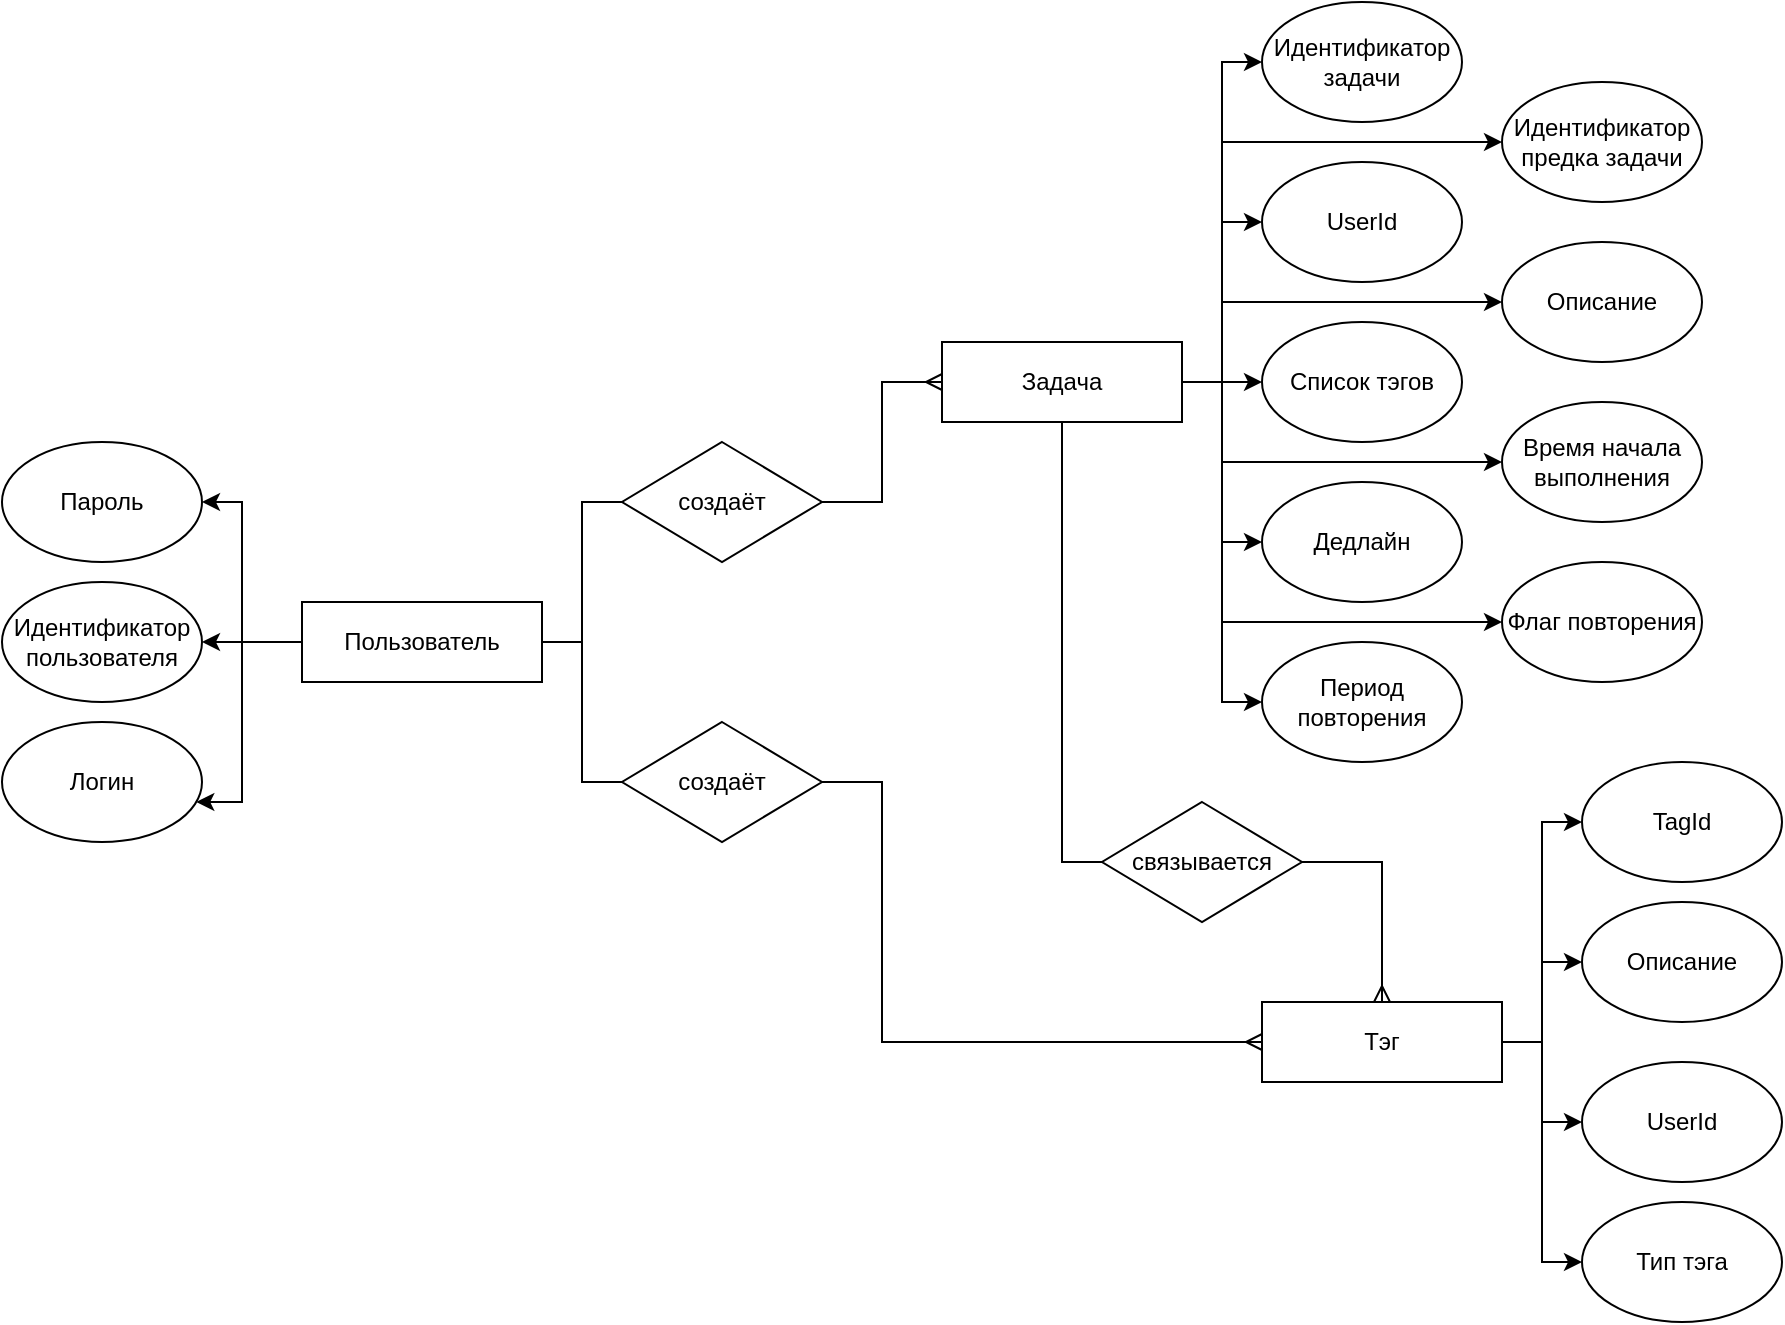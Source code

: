 <mxfile version="14.9.6" type="device" pages="2"><diagram id="xcSLngMkKcxO-a2qmwZr" name="ER diagram"><mxGraphModel dx="1038" dy="607" grid="1" gridSize="10" guides="1" tooltips="1" connect="1" arrows="1" fold="1" page="1" pageScale="1" pageWidth="2000" pageHeight="7500" math="0" shadow="0"><root><mxCell id="0"/><mxCell id="1" parent="0"/><mxCell id="JMcVXsRczpUm816xJm8P-10" style="edgeStyle=orthogonalEdgeStyle;rounded=0;orthogonalLoop=1;jettySize=auto;html=1;endArrow=classic;endFill=1;" parent="1" source="JMcVXsRczpUm816xJm8P-6" target="JMcVXsRczpUm816xJm8P-8" edge="1"><mxGeometry relative="1" as="geometry"><Array as="points"><mxPoint x="170" y="340"/><mxPoint x="170" y="270"/></Array></mxGeometry></mxCell><mxCell id="JMcVXsRczpUm816xJm8P-11" style="edgeStyle=orthogonalEdgeStyle;rounded=0;orthogonalLoop=1;jettySize=auto;html=1;endArrow=classic;endFill=1;" parent="1" source="JMcVXsRczpUm816xJm8P-6" target="JMcVXsRczpUm816xJm8P-7" edge="1"><mxGeometry relative="1" as="geometry"><Array as="points"><mxPoint x="170" y="340"/><mxPoint x="170" y="420"/></Array></mxGeometry></mxCell><mxCell id="JMcVXsRczpUm816xJm8P-12" style="edgeStyle=orthogonalEdgeStyle;rounded=0;orthogonalLoop=1;jettySize=auto;html=1;endArrow=classic;endFill=1;" parent="1" source="JMcVXsRczpUm816xJm8P-6" target="JMcVXsRczpUm816xJm8P-9" edge="1"><mxGeometry relative="1" as="geometry"/></mxCell><mxCell id="JMcVXsRczpUm816xJm8P-84" style="edgeStyle=orthogonalEdgeStyle;rounded=0;orthogonalLoop=1;jettySize=auto;html=1;entryX=0;entryY=0.5;entryDx=0;entryDy=0;endArrow=none;endFill=0;" parent="1" source="JMcVXsRczpUm816xJm8P-6" target="JMcVXsRczpUm816xJm8P-82" edge="1"><mxGeometry relative="1" as="geometry"/></mxCell><mxCell id="JMcVXsRczpUm816xJm8P-85" style="edgeStyle=orthogonalEdgeStyle;rounded=0;orthogonalLoop=1;jettySize=auto;html=1;entryX=0;entryY=0.5;entryDx=0;entryDy=0;endArrow=none;endFill=0;" parent="1" source="JMcVXsRczpUm816xJm8P-6" target="JMcVXsRczpUm816xJm8P-83" edge="1"><mxGeometry relative="1" as="geometry"/></mxCell><mxCell id="JMcVXsRczpUm816xJm8P-6" value="Пользователь" style="rounded=0;whiteSpace=wrap;html=1;" parent="1" vertex="1"><mxGeometry x="200" y="320" width="120" height="40" as="geometry"/></mxCell><mxCell id="JMcVXsRczpUm816xJm8P-7" value="Логин" style="ellipse;whiteSpace=wrap;html=1;" parent="1" vertex="1"><mxGeometry x="50" y="380" width="100" height="60" as="geometry"/></mxCell><mxCell id="JMcVXsRczpUm816xJm8P-8" value="Пароль" style="ellipse;whiteSpace=wrap;html=1;" parent="1" vertex="1"><mxGeometry x="50" y="240" width="100" height="60" as="geometry"/></mxCell><mxCell id="JMcVXsRczpUm816xJm8P-9" value="Идентификатор&lt;br&gt;пользователя" style="ellipse;whiteSpace=wrap;html=1;" parent="1" vertex="1"><mxGeometry x="50" y="310" width="100" height="60" as="geometry"/></mxCell><mxCell id="JMcVXsRczpUm816xJm8P-24" style="edgeStyle=orthogonalEdgeStyle;rounded=0;orthogonalLoop=1;jettySize=auto;html=1;exitX=1;exitY=0.5;exitDx=0;exitDy=0;entryX=0;entryY=0.5;entryDx=0;entryDy=0;endArrow=classic;endFill=1;" parent="1" source="JMcVXsRczpUm816xJm8P-13" target="JMcVXsRczpUm816xJm8P-21" edge="1"><mxGeometry relative="1" as="geometry"/></mxCell><mxCell id="JMcVXsRczpUm816xJm8P-25" style="edgeStyle=orthogonalEdgeStyle;rounded=0;orthogonalLoop=1;jettySize=auto;html=1;entryX=0;entryY=0.5;entryDx=0;entryDy=0;endArrow=classic;endFill=1;" parent="1" source="JMcVXsRczpUm816xJm8P-13" target="JMcVXsRczpUm816xJm8P-22" edge="1"><mxGeometry relative="1" as="geometry"/></mxCell><mxCell id="JMcVXsRczpUm816xJm8P-26" style="edgeStyle=orthogonalEdgeStyle;rounded=0;orthogonalLoop=1;jettySize=auto;html=1;entryX=0;entryY=0.5;entryDx=0;entryDy=0;endArrow=classic;endFill=1;" parent="1" source="JMcVXsRczpUm816xJm8P-13" target="JMcVXsRczpUm816xJm8P-20" edge="1"><mxGeometry relative="1" as="geometry"/></mxCell><mxCell id="JMcVXsRczpUm816xJm8P-94" style="edgeStyle=orthogonalEdgeStyle;rounded=0;orthogonalLoop=1;jettySize=auto;html=1;entryX=0;entryY=0.5;entryDx=0;entryDy=0;endArrow=classic;endFill=1;" parent="1" source="JMcVXsRczpUm816xJm8P-13" target="JMcVXsRczpUm816xJm8P-93" edge="1"><mxGeometry relative="1" as="geometry"/></mxCell><mxCell id="JMcVXsRczpUm816xJm8P-13" value="Тэг&lt;br&gt;" style="rounded=0;whiteSpace=wrap;html=1;" parent="1" vertex="1"><mxGeometry x="680" y="520" width="120" height="40" as="geometry"/></mxCell><mxCell id="JMcVXsRczpUm816xJm8P-20" value="TagId" style="ellipse;whiteSpace=wrap;html=1;" parent="1" vertex="1"><mxGeometry x="840" y="400" width="100" height="60" as="geometry"/></mxCell><mxCell id="JMcVXsRczpUm816xJm8P-21" value="Описание" style="ellipse;whiteSpace=wrap;html=1;" parent="1" vertex="1"><mxGeometry x="840" y="470" width="100" height="60" as="geometry"/></mxCell><mxCell id="JMcVXsRczpUm816xJm8P-22" value="UserId" style="ellipse;whiteSpace=wrap;html=1;" parent="1" vertex="1"><mxGeometry x="840" y="550" width="100" height="60" as="geometry"/></mxCell><mxCell id="JMcVXsRczpUm816xJm8P-57" style="edgeStyle=orthogonalEdgeStyle;rounded=0;orthogonalLoop=1;jettySize=auto;html=1;entryX=0;entryY=0.5;entryDx=0;entryDy=0;endArrow=classic;endFill=1;" parent="1" source="JMcVXsRczpUm816xJm8P-27" target="JMcVXsRczpUm816xJm8P-56" edge="1"><mxGeometry relative="1" as="geometry"/></mxCell><mxCell id="JMcVXsRczpUm816xJm8P-58" style="edgeStyle=orthogonalEdgeStyle;rounded=0;orthogonalLoop=1;jettySize=auto;html=1;entryX=0;entryY=0.5;entryDx=0;entryDy=0;endArrow=classic;endFill=1;" parent="1" source="JMcVXsRczpUm816xJm8P-27" target="JMcVXsRczpUm816xJm8P-55" edge="1"><mxGeometry relative="1" as="geometry"><Array as="points"><mxPoint x="660" y="210"/><mxPoint x="660" y="90"/></Array></mxGeometry></mxCell><mxCell id="JMcVXsRczpUm816xJm8P-59" style="edgeStyle=orthogonalEdgeStyle;rounded=0;orthogonalLoop=1;jettySize=auto;html=1;entryX=0;entryY=0.5;entryDx=0;entryDy=0;endArrow=classic;endFill=1;" parent="1" source="JMcVXsRczpUm816xJm8P-27" target="JMcVXsRczpUm816xJm8P-48" edge="1"><mxGeometry relative="1" as="geometry"/></mxCell><mxCell id="JMcVXsRczpUm816xJm8P-60" style="edgeStyle=orthogonalEdgeStyle;rounded=0;orthogonalLoop=1;jettySize=auto;html=1;entryX=0;entryY=0.5;entryDx=0;entryDy=0;endArrow=classic;endFill=1;" parent="1" source="JMcVXsRczpUm816xJm8P-27" target="JMcVXsRczpUm816xJm8P-54" edge="1"><mxGeometry relative="1" as="geometry"><Array as="points"><mxPoint x="660" y="210"/><mxPoint x="660" y="170"/></Array></mxGeometry></mxCell><mxCell id="JMcVXsRczpUm816xJm8P-61" style="edgeStyle=orthogonalEdgeStyle;rounded=0;orthogonalLoop=1;jettySize=auto;html=1;entryX=0;entryY=0.5;entryDx=0;entryDy=0;endArrow=classic;endFill=1;" parent="1" source="JMcVXsRczpUm816xJm8P-27" target="JMcVXsRczpUm816xJm8P-51" edge="1"><mxGeometry relative="1" as="geometry"/></mxCell><mxCell id="JMcVXsRczpUm816xJm8P-62" style="edgeStyle=orthogonalEdgeStyle;rounded=0;orthogonalLoop=1;jettySize=auto;html=1;entryX=0;entryY=0.5;entryDx=0;entryDy=0;endArrow=classic;endFill=1;" parent="1" source="JMcVXsRczpUm816xJm8P-27" target="JMcVXsRczpUm816xJm8P-53" edge="1"><mxGeometry relative="1" as="geometry"><Array as="points"><mxPoint x="660" y="210"/><mxPoint x="660" y="250"/></Array></mxGeometry></mxCell><mxCell id="JMcVXsRczpUm816xJm8P-63" style="edgeStyle=orthogonalEdgeStyle;rounded=0;orthogonalLoop=1;jettySize=auto;html=1;entryX=0;entryY=0.5;entryDx=0;entryDy=0;endArrow=classic;endFill=1;" parent="1" source="JMcVXsRczpUm816xJm8P-27" target="JMcVXsRczpUm816xJm8P-52" edge="1"><mxGeometry relative="1" as="geometry"/></mxCell><mxCell id="JMcVXsRczpUm816xJm8P-64" style="edgeStyle=orthogonalEdgeStyle;rounded=0;orthogonalLoop=1;jettySize=auto;html=1;entryX=0;entryY=0.5;entryDx=0;entryDy=0;endArrow=classic;endFill=1;" parent="1" source="JMcVXsRczpUm816xJm8P-27" target="JMcVXsRczpUm816xJm8P-50" edge="1"><mxGeometry relative="1" as="geometry"><Array as="points"><mxPoint x="660" y="210"/><mxPoint x="660" y="330"/></Array></mxGeometry></mxCell><mxCell id="JMcVXsRczpUm816xJm8P-65" style="edgeStyle=orthogonalEdgeStyle;rounded=0;orthogonalLoop=1;jettySize=auto;html=1;entryX=0;entryY=0.5;entryDx=0;entryDy=0;endArrow=classic;endFill=1;" parent="1" source="JMcVXsRczpUm816xJm8P-27" target="JMcVXsRczpUm816xJm8P-49" edge="1"><mxGeometry relative="1" as="geometry"/></mxCell><mxCell id="JMcVXsRczpUm816xJm8P-92" style="edgeStyle=orthogonalEdgeStyle;rounded=0;orthogonalLoop=1;jettySize=auto;html=1;entryX=0;entryY=0.5;entryDx=0;entryDy=0;endArrow=none;endFill=0;" parent="1" source="JMcVXsRczpUm816xJm8P-27" target="JMcVXsRczpUm816xJm8P-89" edge="1"><mxGeometry relative="1" as="geometry"/></mxCell><mxCell id="JMcVXsRczpUm816xJm8P-27" value="Задача" style="rounded=0;whiteSpace=wrap;html=1;" parent="1" vertex="1"><mxGeometry x="520" y="190" width="120" height="40" as="geometry"/></mxCell><mxCell id="JMcVXsRczpUm816xJm8P-48" value="UserId" style="ellipse;whiteSpace=wrap;html=1;" parent="1" vertex="1"><mxGeometry x="680" y="100" width="100" height="60" as="geometry"/></mxCell><mxCell id="JMcVXsRczpUm816xJm8P-49" value="Период повторения" style="ellipse;whiteSpace=wrap;html=1;" parent="1" vertex="1"><mxGeometry x="680" y="340" width="100" height="60" as="geometry"/></mxCell><mxCell id="JMcVXsRczpUm816xJm8P-50" value="Флаг повторения" style="ellipse;whiteSpace=wrap;html=1;" parent="1" vertex="1"><mxGeometry x="800" y="300" width="100" height="60" as="geometry"/></mxCell><mxCell id="JMcVXsRczpUm816xJm8P-51" value="Список тэгов" style="ellipse;whiteSpace=wrap;html=1;" parent="1" vertex="1"><mxGeometry x="680" y="180" width="100" height="60" as="geometry"/></mxCell><mxCell id="JMcVXsRczpUm816xJm8P-52" value="Дедлайн" style="ellipse;whiteSpace=wrap;html=1;" parent="1" vertex="1"><mxGeometry x="680" y="260" width="100" height="60" as="geometry"/></mxCell><mxCell id="JMcVXsRczpUm816xJm8P-53" value="Время начала выполнения" style="ellipse;whiteSpace=wrap;html=1;" parent="1" vertex="1"><mxGeometry x="800" y="220" width="100" height="60" as="geometry"/></mxCell><mxCell id="JMcVXsRczpUm816xJm8P-54" value="Описание" style="ellipse;whiteSpace=wrap;html=1;" parent="1" vertex="1"><mxGeometry x="800" y="140" width="100" height="60" as="geometry"/></mxCell><mxCell id="JMcVXsRczpUm816xJm8P-55" value="Идентификатор предка задачи" style="ellipse;whiteSpace=wrap;html=1;" parent="1" vertex="1"><mxGeometry x="800" y="60" width="100" height="60" as="geometry"/></mxCell><mxCell id="JMcVXsRczpUm816xJm8P-56" value="Идентификатор задачи" style="ellipse;whiteSpace=wrap;html=1;" parent="1" vertex="1"><mxGeometry x="680" y="20" width="100" height="60" as="geometry"/></mxCell><mxCell id="JMcVXsRczpUm816xJm8P-86" style="edgeStyle=orthogonalEdgeStyle;rounded=0;orthogonalLoop=1;jettySize=auto;html=1;entryX=0;entryY=0.5;entryDx=0;entryDy=0;endArrow=ERmany;endFill=0;" parent="1" source="JMcVXsRczpUm816xJm8P-82" target="JMcVXsRczpUm816xJm8P-27" edge="1"><mxGeometry relative="1" as="geometry"/></mxCell><mxCell id="JMcVXsRczpUm816xJm8P-82" value="создаёт" style="rhombus;whiteSpace=wrap;html=1;" parent="1" vertex="1"><mxGeometry x="360" y="240" width="100" height="60" as="geometry"/></mxCell><mxCell id="JMcVXsRczpUm816xJm8P-87" style="edgeStyle=orthogonalEdgeStyle;rounded=0;orthogonalLoop=1;jettySize=auto;html=1;exitX=1;exitY=0.5;exitDx=0;exitDy=0;entryX=0;entryY=0.5;entryDx=0;entryDy=0;endArrow=ERmany;endFill=0;" parent="1" source="JMcVXsRczpUm816xJm8P-83" target="JMcVXsRczpUm816xJm8P-13" edge="1"><mxGeometry relative="1" as="geometry"><Array as="points"><mxPoint x="490" y="410"/><mxPoint x="490" y="540"/></Array></mxGeometry></mxCell><mxCell id="JMcVXsRczpUm816xJm8P-83" value="создаёт" style="rhombus;whiteSpace=wrap;html=1;" parent="1" vertex="1"><mxGeometry x="360" y="380" width="100" height="60" as="geometry"/></mxCell><mxCell id="JMcVXsRczpUm816xJm8P-91" style="edgeStyle=orthogonalEdgeStyle;rounded=0;orthogonalLoop=1;jettySize=auto;html=1;entryX=0.5;entryY=0;entryDx=0;entryDy=0;endArrow=ERmany;endFill=0;" parent="1" source="JMcVXsRczpUm816xJm8P-89" target="JMcVXsRczpUm816xJm8P-13" edge="1"><mxGeometry relative="1" as="geometry"><Array as="points"><mxPoint x="740" y="450"/></Array></mxGeometry></mxCell><mxCell id="JMcVXsRczpUm816xJm8P-89" value="связывается" style="rhombus;whiteSpace=wrap;html=1;" parent="1" vertex="1"><mxGeometry x="600" y="420" width="100" height="60" as="geometry"/></mxCell><mxCell id="JMcVXsRczpUm816xJm8P-93" value="Тип тэга" style="ellipse;whiteSpace=wrap;html=1;" parent="1" vertex="1"><mxGeometry x="840" y="620" width="100" height="60" as="geometry"/></mxCell></root></mxGraphModel></diagram><diagram id="dsPol9drL4siJ08777p_" name="Use-case diagram"><mxGraphModel dx="1038" dy="607" grid="1" gridSize="10" guides="1" tooltips="1" connect="1" arrows="1" fold="1" page="1" pageScale="1" pageWidth="2000" pageHeight="7500" math="0" shadow="0"><root><mxCell id="BJwzBNJMWR2Y8OyJXLA--0"/><mxCell id="BJwzBNJMWR2Y8OyJXLA--1" parent="BJwzBNJMWR2Y8OyJXLA--0"/><mxCell id="BJwzBNJMWR2Y8OyJXLA--3" value="Пользователь" style="shape=umlActor;verticalLabelPosition=bottom;verticalAlign=top;html=1;outlineConnect=0;" parent="BJwzBNJMWR2Y8OyJXLA--1" vertex="1"><mxGeometry x="110" y="245" width="50" height="100" as="geometry"/></mxCell><mxCell id="BJwzBNJMWR2Y8OyJXLA--6" value="Приложение-ежедневник" style="text;html=1;align=center;verticalAlign=middle;resizable=0;points=[];autosize=1;strokeColor=none;" parent="BJwzBNJMWR2Y8OyJXLA--1" vertex="1"><mxGeometry x="370" y="110" width="160" height="20" as="geometry"/></mxCell><mxCell id="G5HJYKM5Ox-jsVj4ItLM-4" style="edgeStyle=orthogonalEdgeStyle;rounded=0;orthogonalLoop=1;jettySize=auto;html=1;endArrow=none;endFill=0;" parent="BJwzBNJMWR2Y8OyJXLA--1" source="BJwzBNJMWR2Y8OyJXLA--5" edge="1"><mxGeometry relative="1" as="geometry"><mxPoint x="170.0" y="300" as="targetPoint"/><Array as="points"><mxPoint x="280" y="180"/><mxPoint x="280" y="300"/></Array></mxGeometry></mxCell><mxCell id="BJwzBNJMWR2Y8OyJXLA--5" value="Создать событие" style="ellipse;whiteSpace=wrap;html=1;" parent="BJwzBNJMWR2Y8OyJXLA--1" vertex="1"><mxGeometry x="320" y="150" width="120" height="60" as="geometry"/></mxCell><mxCell id="G5HJYKM5Ox-jsVj4ItLM-9" style="edgeStyle=orthogonalEdgeStyle;rounded=0;orthogonalLoop=1;jettySize=auto;html=1;endArrow=none;endFill=0;" parent="BJwzBNJMWR2Y8OyJXLA--1" source="BJwzBNJMWR2Y8OyJXLA--9" edge="1"><mxGeometry relative="1" as="geometry"><mxPoint x="170.0" y="300" as="targetPoint"/><Array as="points"><mxPoint x="280" y="380"/><mxPoint x="280" y="300"/></Array></mxGeometry></mxCell><mxCell id="BJwzBNJMWR2Y8OyJXLA--9" value="Связать событие с тэгом" style="ellipse;whiteSpace=wrap;html=1;" parent="BJwzBNJMWR2Y8OyJXLA--1" vertex="1"><mxGeometry x="460" y="350" width="120" height="60" as="geometry"/></mxCell><mxCell id="G5HJYKM5Ox-jsVj4ItLM-5" style="edgeStyle=orthogonalEdgeStyle;rounded=0;orthogonalLoop=1;jettySize=auto;html=1;endArrow=none;endFill=0;" parent="BJwzBNJMWR2Y8OyJXLA--1" source="BJwzBNJMWR2Y8OyJXLA--7" edge="1"><mxGeometry relative="1" as="geometry"><mxPoint x="170.0" y="300" as="targetPoint"/><Array as="points"><mxPoint x="280" y="220"/><mxPoint x="280" y="300"/></Array></mxGeometry></mxCell><mxCell id="BJwzBNJMWR2Y8OyJXLA--7" value="Удалить событие" style="ellipse;whiteSpace=wrap;html=1;" parent="BJwzBNJMWR2Y8OyJXLA--1" vertex="1"><mxGeometry x="460" y="190" width="120" height="60" as="geometry"/></mxCell><mxCell id="G5HJYKM5Ox-jsVj4ItLM-10" style="edgeStyle=orthogonalEdgeStyle;rounded=0;orthogonalLoop=1;jettySize=auto;html=1;exitX=0;exitY=0.5;exitDx=0;exitDy=0;endArrow=none;endFill=0;" parent="BJwzBNJMWR2Y8OyJXLA--1" source="BJwzBNJMWR2Y8OyJXLA--11" edge="1"><mxGeometry relative="1" as="geometry"><mxPoint x="170.0" y="300" as="targetPoint"/><Array as="points"><mxPoint x="280" y="420"/><mxPoint x="280" y="300"/></Array></mxGeometry></mxCell><mxCell id="BJwzBNJMWR2Y8OyJXLA--11" value="Развязать событие с тэгом" style="ellipse;whiteSpace=wrap;html=1;" parent="BJwzBNJMWR2Y8OyJXLA--1" vertex="1"><mxGeometry x="320" y="390" width="130" height="60" as="geometry"/></mxCell><mxCell id="G5HJYKM5Ox-jsVj4ItLM-6" style="edgeStyle=orthogonalEdgeStyle;rounded=0;orthogonalLoop=1;jettySize=auto;html=1;exitX=0;exitY=0.5;exitDx=0;exitDy=0;endArrow=none;endFill=0;" parent="BJwzBNJMWR2Y8OyJXLA--1" source="94D3r9J4ejwRC7nFySZr-0" edge="1"><mxGeometry relative="1" as="geometry"><mxPoint x="170.0" y="300" as="targetPoint"/><Array as="points"><mxPoint x="280" y="260"/><mxPoint x="280" y="300"/></Array></mxGeometry></mxCell><mxCell id="94D3r9J4ejwRC7nFySZr-0" value="Изменить событие" style="ellipse;whiteSpace=wrap;html=1;" parent="BJwzBNJMWR2Y8OyJXLA--1" vertex="1"><mxGeometry x="320" y="230" width="120" height="60" as="geometry"/></mxCell><mxCell id="G5HJYKM5Ox-jsVj4ItLM-7" style="edgeStyle=orthogonalEdgeStyle;rounded=0;orthogonalLoop=1;jettySize=auto;html=1;endArrow=none;endFill=0;" parent="BJwzBNJMWR2Y8OyJXLA--1" source="7AfutEj6rAW_VaMCJJyy-0" edge="1"><mxGeometry relative="1" as="geometry"><mxPoint x="170.0" y="300" as="targetPoint"/></mxGeometry></mxCell><mxCell id="7AfutEj6rAW_VaMCJJyy-0" value="Создать тэг" style="ellipse;whiteSpace=wrap;html=1;" parent="BJwzBNJMWR2Y8OyJXLA--1" vertex="1"><mxGeometry x="460" y="270" width="120" height="60" as="geometry"/></mxCell><mxCell id="G5HJYKM5Ox-jsVj4ItLM-8" style="edgeStyle=orthogonalEdgeStyle;rounded=0;orthogonalLoop=1;jettySize=auto;html=1;exitX=0;exitY=0.5;exitDx=0;exitDy=0;endArrow=none;endFill=0;" parent="BJwzBNJMWR2Y8OyJXLA--1" source="7AfutEj6rAW_VaMCJJyy-1" edge="1"><mxGeometry relative="1" as="geometry"><mxPoint x="170.0" y="300" as="targetPoint"/><Array as="points"><mxPoint x="280" y="340"/><mxPoint x="280" y="300"/></Array></mxGeometry></mxCell><mxCell id="7AfutEj6rAW_VaMCJJyy-1" value="Изменить тэг&lt;br&gt;" style="ellipse;whiteSpace=wrap;html=1;" parent="BJwzBNJMWR2Y8OyJXLA--1" vertex="1"><mxGeometry x="320" y="310" width="120" height="60" as="geometry"/></mxCell><mxCell id="G5HJYKM5Ox-jsVj4ItLM-0" value="" style="swimlane;startSize=0;" parent="BJwzBNJMWR2Y8OyJXLA--1" vertex="1"><mxGeometry x="300" y="100" width="310" height="370" as="geometry"><mxRectangle x="300" y="100" width="50" height="40" as="alternateBounds"/></mxGeometry></mxCell></root></mxGraphModel></diagram></mxfile>